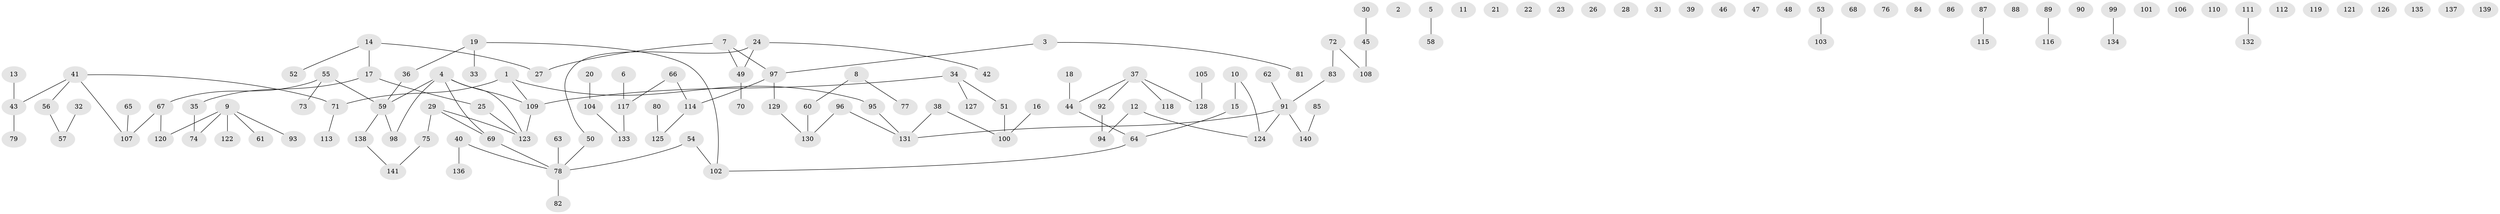 // Generated by graph-tools (version 1.1) at 2025/33/03/09/25 02:33:50]
// undirected, 141 vertices, 118 edges
graph export_dot {
graph [start="1"]
  node [color=gray90,style=filled];
  1;
  2;
  3;
  4;
  5;
  6;
  7;
  8;
  9;
  10;
  11;
  12;
  13;
  14;
  15;
  16;
  17;
  18;
  19;
  20;
  21;
  22;
  23;
  24;
  25;
  26;
  27;
  28;
  29;
  30;
  31;
  32;
  33;
  34;
  35;
  36;
  37;
  38;
  39;
  40;
  41;
  42;
  43;
  44;
  45;
  46;
  47;
  48;
  49;
  50;
  51;
  52;
  53;
  54;
  55;
  56;
  57;
  58;
  59;
  60;
  61;
  62;
  63;
  64;
  65;
  66;
  67;
  68;
  69;
  70;
  71;
  72;
  73;
  74;
  75;
  76;
  77;
  78;
  79;
  80;
  81;
  82;
  83;
  84;
  85;
  86;
  87;
  88;
  89;
  90;
  91;
  92;
  93;
  94;
  95;
  96;
  97;
  98;
  99;
  100;
  101;
  102;
  103;
  104;
  105;
  106;
  107;
  108;
  109;
  110;
  111;
  112;
  113;
  114;
  115;
  116;
  117;
  118;
  119;
  120;
  121;
  122;
  123;
  124;
  125;
  126;
  127;
  128;
  129;
  130;
  131;
  132;
  133;
  134;
  135;
  136;
  137;
  138;
  139;
  140;
  141;
  1 -- 71;
  1 -- 95;
  1 -- 109;
  3 -- 81;
  3 -- 97;
  4 -- 59;
  4 -- 69;
  4 -- 98;
  4 -- 109;
  4 -- 123;
  5 -- 58;
  6 -- 117;
  7 -- 27;
  7 -- 49;
  7 -- 97;
  8 -- 60;
  8 -- 77;
  9 -- 61;
  9 -- 74;
  9 -- 93;
  9 -- 120;
  9 -- 122;
  10 -- 15;
  10 -- 124;
  12 -- 94;
  12 -- 124;
  13 -- 43;
  14 -- 17;
  14 -- 27;
  14 -- 52;
  15 -- 64;
  16 -- 100;
  17 -- 25;
  17 -- 35;
  18 -- 44;
  19 -- 33;
  19 -- 36;
  19 -- 102;
  20 -- 104;
  24 -- 42;
  24 -- 49;
  24 -- 50;
  25 -- 123;
  29 -- 69;
  29 -- 75;
  29 -- 123;
  30 -- 45;
  32 -- 57;
  34 -- 51;
  34 -- 109;
  34 -- 127;
  35 -- 74;
  36 -- 59;
  37 -- 44;
  37 -- 92;
  37 -- 118;
  37 -- 128;
  38 -- 100;
  38 -- 131;
  40 -- 78;
  40 -- 136;
  41 -- 43;
  41 -- 56;
  41 -- 71;
  41 -- 107;
  43 -- 79;
  44 -- 64;
  45 -- 108;
  49 -- 70;
  50 -- 78;
  51 -- 100;
  53 -- 103;
  54 -- 78;
  54 -- 102;
  55 -- 59;
  55 -- 67;
  55 -- 73;
  56 -- 57;
  59 -- 98;
  59 -- 138;
  60 -- 130;
  62 -- 91;
  63 -- 78;
  64 -- 102;
  65 -- 107;
  66 -- 114;
  66 -- 117;
  67 -- 107;
  67 -- 120;
  69 -- 78;
  71 -- 113;
  72 -- 83;
  72 -- 108;
  75 -- 141;
  78 -- 82;
  80 -- 125;
  83 -- 91;
  85 -- 140;
  87 -- 115;
  89 -- 116;
  91 -- 124;
  91 -- 131;
  91 -- 140;
  92 -- 94;
  95 -- 131;
  96 -- 130;
  96 -- 131;
  97 -- 114;
  97 -- 129;
  99 -- 134;
  104 -- 133;
  105 -- 128;
  109 -- 123;
  111 -- 132;
  114 -- 125;
  117 -- 133;
  129 -- 130;
  138 -- 141;
}
